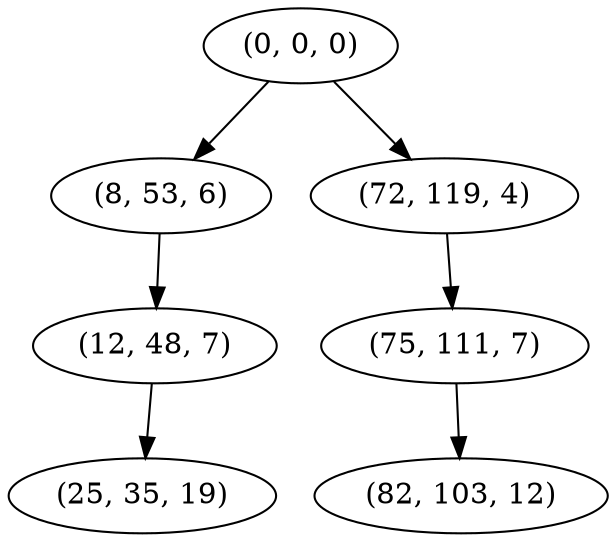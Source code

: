 digraph tree {
    "(0, 0, 0)";
    "(8, 53, 6)";
    "(12, 48, 7)";
    "(25, 35, 19)";
    "(72, 119, 4)";
    "(75, 111, 7)";
    "(82, 103, 12)";
    "(0, 0, 0)" -> "(8, 53, 6)";
    "(0, 0, 0)" -> "(72, 119, 4)";
    "(8, 53, 6)" -> "(12, 48, 7)";
    "(12, 48, 7)" -> "(25, 35, 19)";
    "(72, 119, 4)" -> "(75, 111, 7)";
    "(75, 111, 7)" -> "(82, 103, 12)";
}
